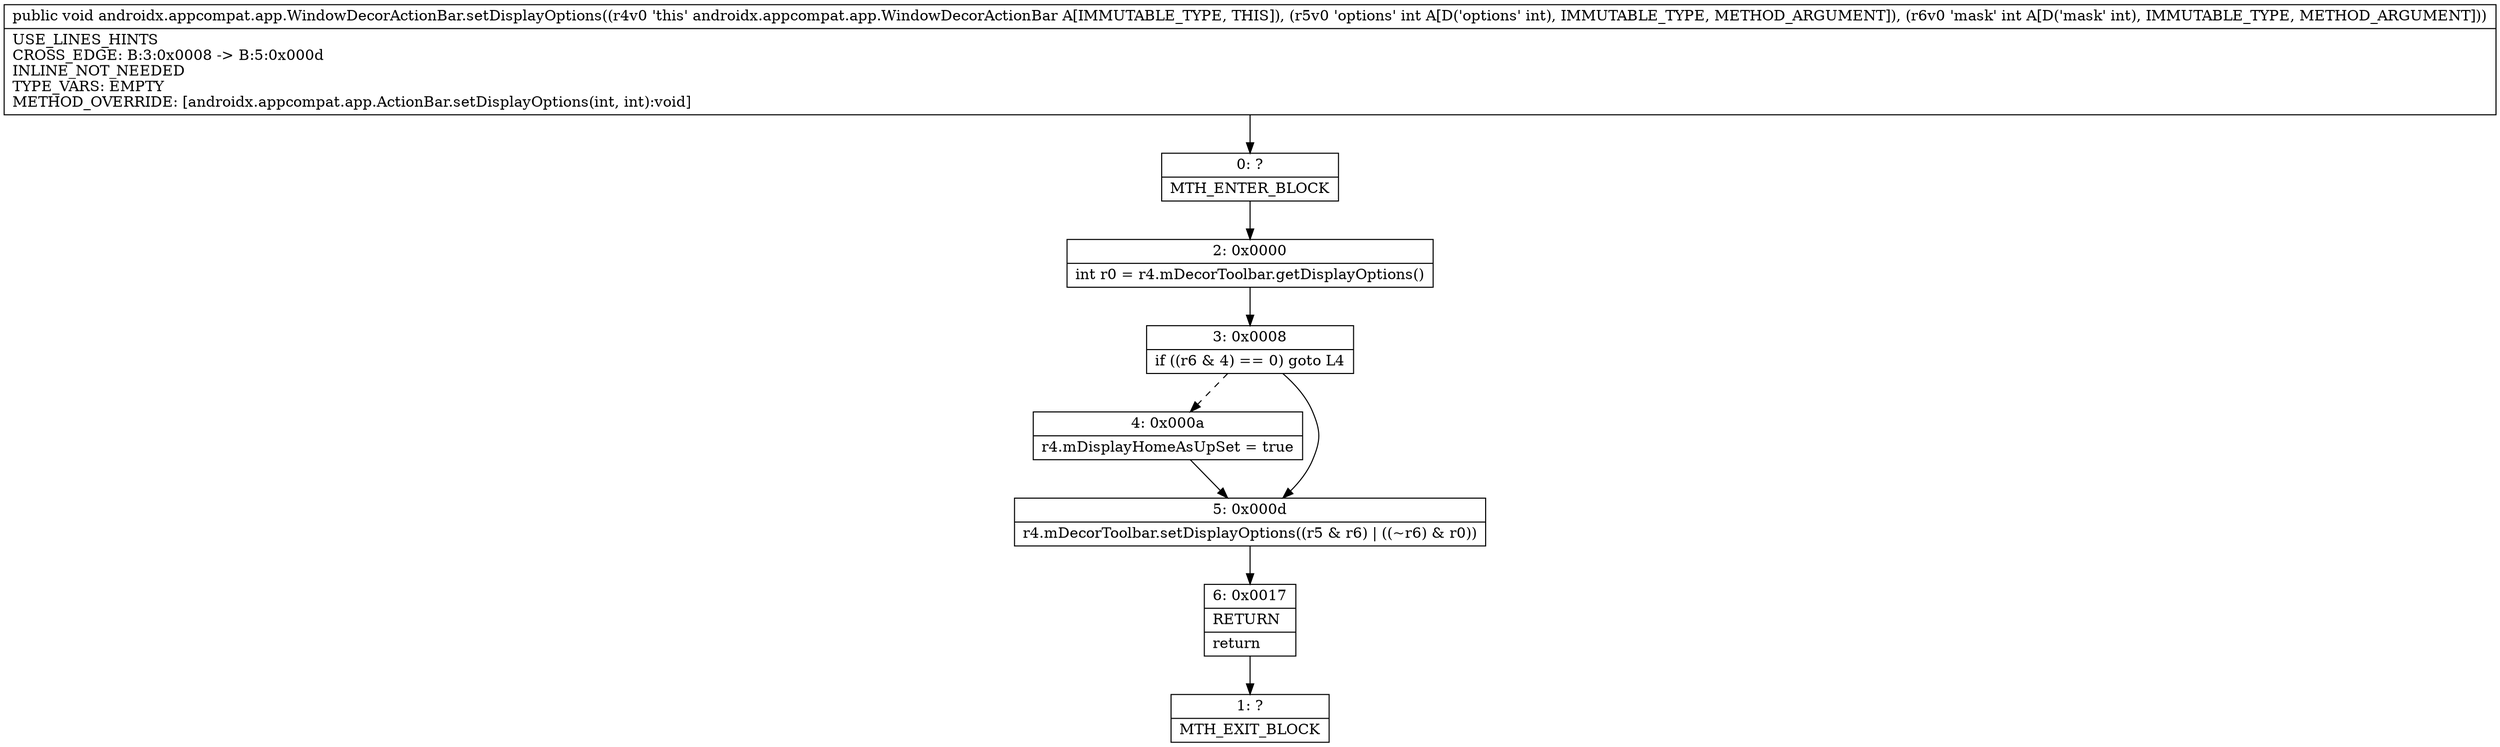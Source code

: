 digraph "CFG forandroidx.appcompat.app.WindowDecorActionBar.setDisplayOptions(II)V" {
Node_0 [shape=record,label="{0\:\ ?|MTH_ENTER_BLOCK\l}"];
Node_2 [shape=record,label="{2\:\ 0x0000|int r0 = r4.mDecorToolbar.getDisplayOptions()\l}"];
Node_3 [shape=record,label="{3\:\ 0x0008|if ((r6 & 4) == 0) goto L4\l}"];
Node_4 [shape=record,label="{4\:\ 0x000a|r4.mDisplayHomeAsUpSet = true\l}"];
Node_5 [shape=record,label="{5\:\ 0x000d|r4.mDecorToolbar.setDisplayOptions((r5 & r6) \| ((~r6) & r0))\l}"];
Node_6 [shape=record,label="{6\:\ 0x0017|RETURN\l|return\l}"];
Node_1 [shape=record,label="{1\:\ ?|MTH_EXIT_BLOCK\l}"];
MethodNode[shape=record,label="{public void androidx.appcompat.app.WindowDecorActionBar.setDisplayOptions((r4v0 'this' androidx.appcompat.app.WindowDecorActionBar A[IMMUTABLE_TYPE, THIS]), (r5v0 'options' int A[D('options' int), IMMUTABLE_TYPE, METHOD_ARGUMENT]), (r6v0 'mask' int A[D('mask' int), IMMUTABLE_TYPE, METHOD_ARGUMENT]))  | USE_LINES_HINTS\lCROSS_EDGE: B:3:0x0008 \-\> B:5:0x000d\lINLINE_NOT_NEEDED\lTYPE_VARS: EMPTY\lMETHOD_OVERRIDE: [androidx.appcompat.app.ActionBar.setDisplayOptions(int, int):void]\l}"];
MethodNode -> Node_0;Node_0 -> Node_2;
Node_2 -> Node_3;
Node_3 -> Node_4[style=dashed];
Node_3 -> Node_5;
Node_4 -> Node_5;
Node_5 -> Node_6;
Node_6 -> Node_1;
}


